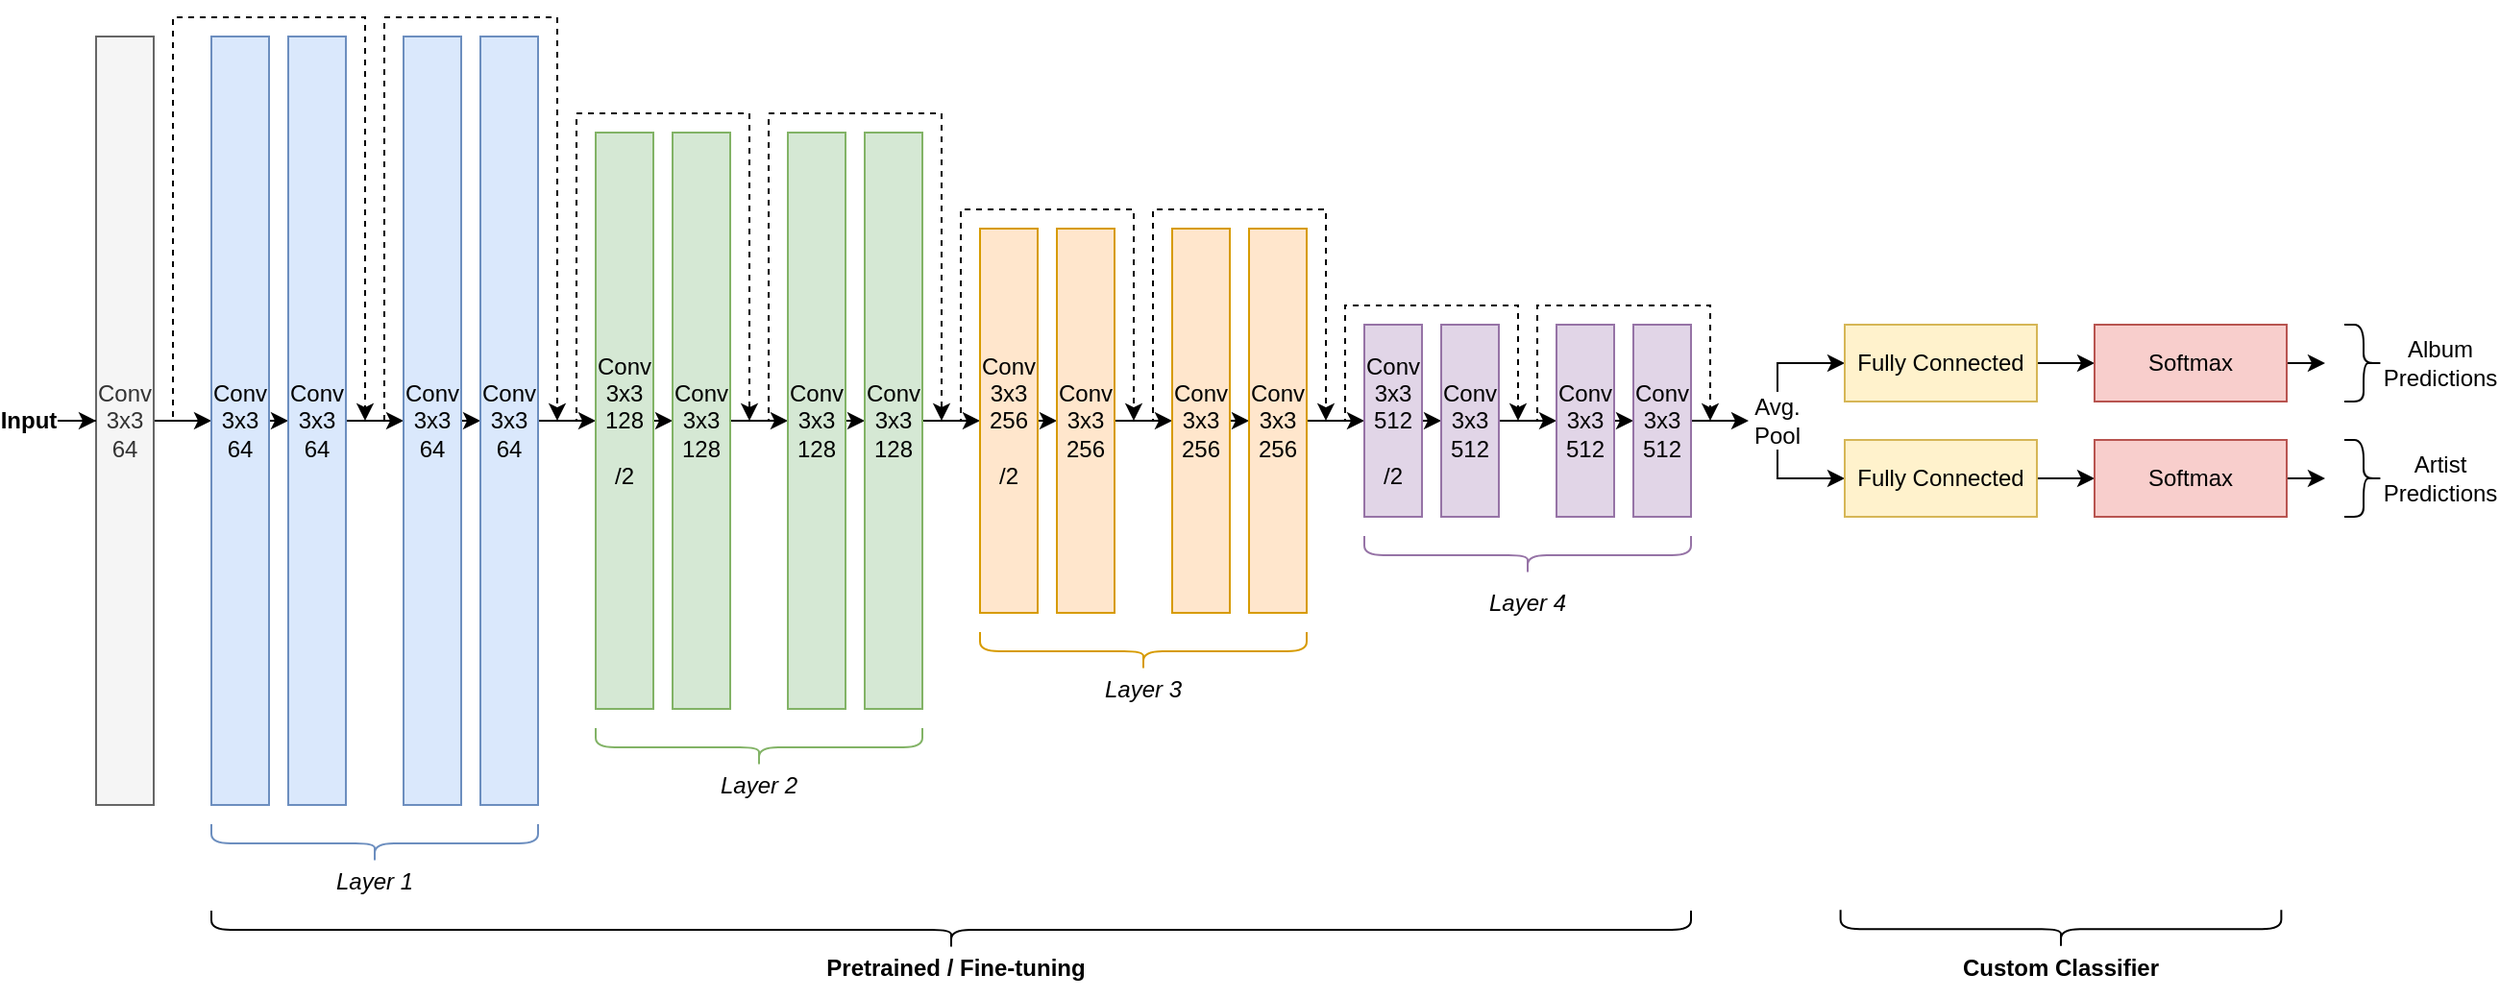 <mxfile version="26.2.14">
  <diagram name="Page-1" id="tnv9n79VqI7hQDUwdvjI">
    <mxGraphModel dx="1678" dy="893" grid="1" gridSize="10" guides="1" tooltips="1" connect="1" arrows="1" fold="1" page="1" pageScale="1" pageWidth="850" pageHeight="1100" math="0" shadow="0">
      <root>
        <mxCell id="0" />
        <mxCell id="1" parent="0" />
        <mxCell id="hMEnsq1SfWotsO9ItwzC-26" style="edgeStyle=orthogonalEdgeStyle;rounded=0;orthogonalLoop=1;jettySize=auto;html=1;exitX=1;exitY=0.5;exitDx=0;exitDy=0;entryX=0;entryY=0.5;entryDx=0;entryDy=0;" edge="1" parent="1" source="hMEnsq1SfWotsO9ItwzC-1" target="hMEnsq1SfWotsO9ItwzC-4">
          <mxGeometry relative="1" as="geometry" />
        </mxCell>
        <mxCell id="hMEnsq1SfWotsO9ItwzC-55" style="edgeStyle=orthogonalEdgeStyle;rounded=0;orthogonalLoop=1;jettySize=auto;html=1;exitX=1;exitY=0.5;exitDx=0;exitDy=0;strokeWidth=1;dashed=1;" edge="1" parent="1" source="hMEnsq1SfWotsO9ItwzC-1">
          <mxGeometry relative="1" as="geometry">
            <mxPoint x="190" y="240" as="targetPoint" />
            <Array as="points">
              <mxPoint x="90" y="240" />
              <mxPoint x="90" y="30" />
              <mxPoint x="190" y="30" />
              <mxPoint x="190" y="240" />
            </Array>
          </mxGeometry>
        </mxCell>
        <mxCell id="hMEnsq1SfWotsO9ItwzC-1" value="&lt;div&gt;Conv&lt;/div&gt;&lt;div&gt;3x3&lt;/div&gt;&lt;div&gt;64&lt;/div&gt;" style="rounded=0;whiteSpace=wrap;html=1;fillColor=#f5f5f5;fontColor=#333333;strokeColor=#666666;" vertex="1" parent="1">
          <mxGeometry x="50" y="40" width="30" height="400" as="geometry" />
        </mxCell>
        <mxCell id="hMEnsq1SfWotsO9ItwzC-3" style="edgeStyle=orthogonalEdgeStyle;rounded=0;orthogonalLoop=1;jettySize=auto;html=1;entryX=0;entryY=0.5;entryDx=0;entryDy=0;" edge="1" parent="1" source="hMEnsq1SfWotsO9ItwzC-2" target="hMEnsq1SfWotsO9ItwzC-1">
          <mxGeometry relative="1" as="geometry" />
        </mxCell>
        <mxCell id="hMEnsq1SfWotsO9ItwzC-2" value="Input" style="text;html=1;align=center;verticalAlign=middle;whiteSpace=wrap;rounded=0;fontStyle=1" vertex="1" parent="1">
          <mxGeometry y="225" width="30" height="30" as="geometry" />
        </mxCell>
        <mxCell id="hMEnsq1SfWotsO9ItwzC-28" style="edgeStyle=orthogonalEdgeStyle;rounded=0;orthogonalLoop=1;jettySize=auto;html=1;exitX=1;exitY=0.5;exitDx=0;exitDy=0;entryX=0;entryY=0.5;entryDx=0;entryDy=0;" edge="1" parent="1" source="hMEnsq1SfWotsO9ItwzC-4" target="hMEnsq1SfWotsO9ItwzC-5">
          <mxGeometry relative="1" as="geometry" />
        </mxCell>
        <mxCell id="hMEnsq1SfWotsO9ItwzC-4" value="&lt;div&gt;Conv&lt;/div&gt;&lt;div&gt;3x3&lt;/div&gt;&lt;div&gt;64&lt;/div&gt;" style="rounded=0;whiteSpace=wrap;html=1;fillColor=#dae8fc;strokeColor=#6c8ebf;" vertex="1" parent="1">
          <mxGeometry x="110" y="40" width="30" height="400" as="geometry" />
        </mxCell>
        <mxCell id="hMEnsq1SfWotsO9ItwzC-29" style="edgeStyle=orthogonalEdgeStyle;rounded=0;orthogonalLoop=1;jettySize=auto;html=1;exitX=1;exitY=0.5;exitDx=0;exitDy=0;entryX=0;entryY=0.5;entryDx=0;entryDy=0;" edge="1" parent="1" source="hMEnsq1SfWotsO9ItwzC-5" target="hMEnsq1SfWotsO9ItwzC-6">
          <mxGeometry relative="1" as="geometry" />
        </mxCell>
        <mxCell id="hMEnsq1SfWotsO9ItwzC-58" style="edgeStyle=orthogonalEdgeStyle;rounded=0;orthogonalLoop=1;jettySize=auto;html=1;strokeWidth=1;dashed=1;startArrow=baseDash;startFill=0;" edge="1" parent="1">
          <mxGeometry relative="1" as="geometry">
            <mxPoint x="200" y="240" as="sourcePoint" />
            <mxPoint x="290" y="240" as="targetPoint" />
            <Array as="points">
              <mxPoint x="200" y="240" />
              <mxPoint x="200" y="30" />
              <mxPoint x="290" y="30" />
              <mxPoint x="290" y="240" />
            </Array>
          </mxGeometry>
        </mxCell>
        <mxCell id="hMEnsq1SfWotsO9ItwzC-5" value="&lt;div&gt;Conv&lt;/div&gt;&lt;div&gt;3x3&lt;/div&gt;&lt;div&gt;64&lt;/div&gt;" style="rounded=0;whiteSpace=wrap;html=1;fillColor=#dae8fc;strokeColor=#6c8ebf;" vertex="1" parent="1">
          <mxGeometry x="150" y="40" width="30" height="400" as="geometry" />
        </mxCell>
        <mxCell id="hMEnsq1SfWotsO9ItwzC-30" style="edgeStyle=orthogonalEdgeStyle;rounded=0;orthogonalLoop=1;jettySize=auto;html=1;exitX=1;exitY=0.5;exitDx=0;exitDy=0;entryX=0;entryY=0.5;entryDx=0;entryDy=0;" edge="1" parent="1" source="hMEnsq1SfWotsO9ItwzC-6" target="hMEnsq1SfWotsO9ItwzC-7">
          <mxGeometry relative="1" as="geometry" />
        </mxCell>
        <mxCell id="hMEnsq1SfWotsO9ItwzC-6" value="&lt;div&gt;Conv&lt;/div&gt;&lt;div&gt;3x3&lt;/div&gt;&lt;div&gt;64&lt;/div&gt;" style="rounded=0;whiteSpace=wrap;html=1;fillColor=#dae8fc;strokeColor=#6c8ebf;" vertex="1" parent="1">
          <mxGeometry x="210" y="40" width="30" height="400" as="geometry" />
        </mxCell>
        <mxCell id="hMEnsq1SfWotsO9ItwzC-31" style="edgeStyle=orthogonalEdgeStyle;rounded=0;orthogonalLoop=1;jettySize=auto;html=1;exitX=1;exitY=0.5;exitDx=0;exitDy=0;entryX=0;entryY=0.5;entryDx=0;entryDy=0;" edge="1" parent="1" source="hMEnsq1SfWotsO9ItwzC-7" target="hMEnsq1SfWotsO9ItwzC-8">
          <mxGeometry relative="1" as="geometry" />
        </mxCell>
        <mxCell id="hMEnsq1SfWotsO9ItwzC-59" style="edgeStyle=orthogonalEdgeStyle;rounded=0;orthogonalLoop=1;jettySize=auto;html=1;exitX=1;exitY=0.5;exitDx=0;exitDy=0;strokeWidth=1;dashed=1;" edge="1" parent="1" source="hMEnsq1SfWotsO9ItwzC-7">
          <mxGeometry relative="1" as="geometry">
            <mxPoint x="390" y="240" as="targetPoint" />
            <Array as="points">
              <mxPoint x="300" y="240" />
              <mxPoint x="300" y="80" />
              <mxPoint x="390" y="80" />
              <mxPoint x="390" y="240" />
            </Array>
          </mxGeometry>
        </mxCell>
        <mxCell id="hMEnsq1SfWotsO9ItwzC-7" value="&lt;div&gt;Conv&lt;/div&gt;&lt;div&gt;3x3&lt;/div&gt;&lt;div&gt;64&lt;/div&gt;" style="rounded=0;whiteSpace=wrap;html=1;fillColor=#dae8fc;strokeColor=#6c8ebf;" vertex="1" parent="1">
          <mxGeometry x="250" y="40" width="30" height="400" as="geometry" />
        </mxCell>
        <mxCell id="hMEnsq1SfWotsO9ItwzC-32" style="edgeStyle=orthogonalEdgeStyle;rounded=0;orthogonalLoop=1;jettySize=auto;html=1;exitX=1;exitY=0.5;exitDx=0;exitDy=0;entryX=0;entryY=0.5;entryDx=0;entryDy=0;" edge="1" parent="1" source="hMEnsq1SfWotsO9ItwzC-8" target="hMEnsq1SfWotsO9ItwzC-9">
          <mxGeometry relative="1" as="geometry" />
        </mxCell>
        <mxCell id="hMEnsq1SfWotsO9ItwzC-8" value="&lt;div&gt;Conv&lt;/div&gt;&lt;div&gt;3x3&lt;/div&gt;&lt;div&gt;128&lt;/div&gt;&lt;div&gt;&lt;br&gt;&lt;/div&gt;&lt;div&gt;/2&lt;/div&gt;" style="rounded=0;whiteSpace=wrap;html=1;fillColor=#d5e8d4;strokeColor=#82b366;" vertex="1" parent="1">
          <mxGeometry x="310" y="90" width="30" height="300" as="geometry" />
        </mxCell>
        <mxCell id="hMEnsq1SfWotsO9ItwzC-33" style="edgeStyle=orthogonalEdgeStyle;rounded=0;orthogonalLoop=1;jettySize=auto;html=1;exitX=1;exitY=0.5;exitDx=0;exitDy=0;entryX=0;entryY=0.5;entryDx=0;entryDy=0;" edge="1" parent="1" source="hMEnsq1SfWotsO9ItwzC-9" target="hMEnsq1SfWotsO9ItwzC-10">
          <mxGeometry relative="1" as="geometry" />
        </mxCell>
        <mxCell id="hMEnsq1SfWotsO9ItwzC-60" style="edgeStyle=orthogonalEdgeStyle;rounded=0;orthogonalLoop=1;jettySize=auto;html=1;exitX=1;exitY=0.5;exitDx=0;exitDy=0;dashed=1;" edge="1" parent="1" source="hMEnsq1SfWotsO9ItwzC-9">
          <mxGeometry relative="1" as="geometry">
            <mxPoint x="490" y="240" as="targetPoint" />
            <Array as="points">
              <mxPoint x="400" y="240" />
              <mxPoint x="400" y="80" />
              <mxPoint x="490" y="80" />
              <mxPoint x="490" y="240" />
            </Array>
          </mxGeometry>
        </mxCell>
        <mxCell id="hMEnsq1SfWotsO9ItwzC-9" value="&lt;br&gt;&lt;div&gt;Conv&lt;/div&gt;&lt;div&gt;3x3&lt;/div&gt;&lt;div&gt;128&lt;/div&gt;&lt;div&gt;&lt;br&gt;&lt;/div&gt;" style="rounded=0;whiteSpace=wrap;html=1;fillColor=#d5e8d4;strokeColor=#82b366;" vertex="1" parent="1">
          <mxGeometry x="350" y="90" width="30" height="300" as="geometry" />
        </mxCell>
        <mxCell id="hMEnsq1SfWotsO9ItwzC-34" style="edgeStyle=orthogonalEdgeStyle;rounded=0;orthogonalLoop=1;jettySize=auto;html=1;exitX=1;exitY=0.5;exitDx=0;exitDy=0;entryX=0;entryY=0.5;entryDx=0;entryDy=0;" edge="1" parent="1" source="hMEnsq1SfWotsO9ItwzC-10" target="hMEnsq1SfWotsO9ItwzC-11">
          <mxGeometry relative="1" as="geometry" />
        </mxCell>
        <mxCell id="hMEnsq1SfWotsO9ItwzC-10" value="&lt;br&gt;&lt;div&gt;Conv&lt;/div&gt;&lt;div&gt;3x3&lt;/div&gt;&lt;div&gt;128&lt;/div&gt;&lt;div&gt;&lt;br&gt;&lt;/div&gt;" style="rounded=0;whiteSpace=wrap;html=1;fillColor=#d5e8d4;strokeColor=#82b366;" vertex="1" parent="1">
          <mxGeometry x="410" y="90" width="30" height="300" as="geometry" />
        </mxCell>
        <mxCell id="hMEnsq1SfWotsO9ItwzC-35" style="edgeStyle=orthogonalEdgeStyle;rounded=0;orthogonalLoop=1;jettySize=auto;html=1;exitX=1;exitY=0.5;exitDx=0;exitDy=0;entryX=0;entryY=0.5;entryDx=0;entryDy=0;" edge="1" parent="1" source="hMEnsq1SfWotsO9ItwzC-11" target="hMEnsq1SfWotsO9ItwzC-12">
          <mxGeometry relative="1" as="geometry" />
        </mxCell>
        <mxCell id="hMEnsq1SfWotsO9ItwzC-62" style="edgeStyle=orthogonalEdgeStyle;rounded=0;orthogonalLoop=1;jettySize=auto;html=1;exitX=1;exitY=0.5;exitDx=0;exitDy=0;dashed=1;" edge="1" parent="1" source="hMEnsq1SfWotsO9ItwzC-11">
          <mxGeometry relative="1" as="geometry">
            <mxPoint x="590" y="240" as="targetPoint" />
            <Array as="points">
              <mxPoint x="500" y="240" />
              <mxPoint x="500" y="130" />
              <mxPoint x="590" y="130" />
              <mxPoint x="590" y="240" />
            </Array>
          </mxGeometry>
        </mxCell>
        <mxCell id="hMEnsq1SfWotsO9ItwzC-11" value="&lt;br&gt;&lt;div&gt;Conv&lt;/div&gt;&lt;div&gt;3x3&lt;/div&gt;&lt;div&gt;128&lt;/div&gt;&lt;div&gt;&lt;br&gt;&lt;/div&gt;" style="rounded=0;whiteSpace=wrap;html=1;fillColor=#d5e8d4;strokeColor=#82b366;" vertex="1" parent="1">
          <mxGeometry x="450" y="90" width="30" height="300" as="geometry" />
        </mxCell>
        <mxCell id="hMEnsq1SfWotsO9ItwzC-36" style="edgeStyle=orthogonalEdgeStyle;rounded=0;orthogonalLoop=1;jettySize=auto;html=1;exitX=1;exitY=0.5;exitDx=0;exitDy=0;entryX=0;entryY=0.5;entryDx=0;entryDy=0;" edge="1" parent="1" source="hMEnsq1SfWotsO9ItwzC-12" target="hMEnsq1SfWotsO9ItwzC-13">
          <mxGeometry relative="1" as="geometry" />
        </mxCell>
        <mxCell id="hMEnsq1SfWotsO9ItwzC-12" value="&lt;div&gt;Conv&lt;/div&gt;&lt;div&gt;3x3&lt;/div&gt;&lt;div&gt;256&lt;/div&gt;&lt;div&gt;&lt;br&gt;&lt;/div&gt;&lt;div&gt;/2&lt;/div&gt;" style="rounded=0;whiteSpace=wrap;html=1;fillColor=#ffe6cc;strokeColor=#d79b00;" vertex="1" parent="1">
          <mxGeometry x="510" y="140" width="30" height="200" as="geometry" />
        </mxCell>
        <mxCell id="hMEnsq1SfWotsO9ItwzC-37" style="edgeStyle=orthogonalEdgeStyle;rounded=0;orthogonalLoop=1;jettySize=auto;html=1;exitX=1;exitY=0.5;exitDx=0;exitDy=0;entryX=0;entryY=0.5;entryDx=0;entryDy=0;" edge="1" parent="1" source="hMEnsq1SfWotsO9ItwzC-13" target="hMEnsq1SfWotsO9ItwzC-14">
          <mxGeometry relative="1" as="geometry" />
        </mxCell>
        <mxCell id="hMEnsq1SfWotsO9ItwzC-63" style="edgeStyle=orthogonalEdgeStyle;rounded=0;orthogonalLoop=1;jettySize=auto;html=1;exitX=1;exitY=0.5;exitDx=0;exitDy=0;dashed=1;" edge="1" parent="1" source="hMEnsq1SfWotsO9ItwzC-13">
          <mxGeometry relative="1" as="geometry">
            <mxPoint x="690" y="240" as="targetPoint" />
            <Array as="points">
              <mxPoint x="600" y="240" />
              <mxPoint x="600" y="130" />
              <mxPoint x="690" y="130" />
              <mxPoint x="690" y="240" />
            </Array>
          </mxGeometry>
        </mxCell>
        <mxCell id="hMEnsq1SfWotsO9ItwzC-13" value="&lt;br&gt;&lt;div&gt;Conv&lt;/div&gt;&lt;div&gt;3x3&lt;/div&gt;&lt;div&gt;256&lt;/div&gt;&lt;div&gt;&lt;br&gt;&lt;/div&gt;" style="rounded=0;whiteSpace=wrap;html=1;fillColor=#ffe6cc;strokeColor=#d79b00;" vertex="1" parent="1">
          <mxGeometry x="550" y="140" width="30" height="200" as="geometry" />
        </mxCell>
        <mxCell id="hMEnsq1SfWotsO9ItwzC-38" style="edgeStyle=orthogonalEdgeStyle;rounded=0;orthogonalLoop=1;jettySize=auto;html=1;exitX=1;exitY=0.5;exitDx=0;exitDy=0;entryX=0;entryY=0.5;entryDx=0;entryDy=0;" edge="1" parent="1" source="hMEnsq1SfWotsO9ItwzC-14" target="hMEnsq1SfWotsO9ItwzC-15">
          <mxGeometry relative="1" as="geometry" />
        </mxCell>
        <mxCell id="hMEnsq1SfWotsO9ItwzC-14" value="&lt;br&gt;&lt;div&gt;Conv&lt;/div&gt;&lt;div&gt;3x3&lt;/div&gt;&lt;div&gt;256&lt;/div&gt;&lt;div&gt;&lt;br&gt;&lt;/div&gt;" style="rounded=0;whiteSpace=wrap;html=1;fillColor=#ffe6cc;strokeColor=#d79b00;" vertex="1" parent="1">
          <mxGeometry x="610" y="140" width="30" height="200" as="geometry" />
        </mxCell>
        <mxCell id="hMEnsq1SfWotsO9ItwzC-39" style="edgeStyle=orthogonalEdgeStyle;rounded=0;orthogonalLoop=1;jettySize=auto;html=1;exitX=1;exitY=0.5;exitDx=0;exitDy=0;entryX=0;entryY=0.5;entryDx=0;entryDy=0;" edge="1" parent="1" source="hMEnsq1SfWotsO9ItwzC-15" target="hMEnsq1SfWotsO9ItwzC-16">
          <mxGeometry relative="1" as="geometry" />
        </mxCell>
        <mxCell id="hMEnsq1SfWotsO9ItwzC-66" style="edgeStyle=orthogonalEdgeStyle;rounded=0;orthogonalLoop=1;jettySize=auto;html=1;exitX=1;exitY=0.5;exitDx=0;exitDy=0;dashed=1;" edge="1" parent="1" source="hMEnsq1SfWotsO9ItwzC-15">
          <mxGeometry relative="1" as="geometry">
            <mxPoint x="790" y="240" as="targetPoint" />
            <Array as="points">
              <mxPoint x="700" y="240" />
              <mxPoint x="700" y="180" />
              <mxPoint x="790" y="180" />
              <mxPoint x="790" y="240" />
            </Array>
          </mxGeometry>
        </mxCell>
        <mxCell id="hMEnsq1SfWotsO9ItwzC-15" value="&lt;br&gt;&lt;div&gt;Conv&lt;/div&gt;&lt;div&gt;3x3&lt;/div&gt;&lt;div&gt;256&lt;/div&gt;&lt;div&gt;&lt;br&gt;&lt;/div&gt;" style="rounded=0;whiteSpace=wrap;html=1;fillColor=#ffe6cc;strokeColor=#d79b00;" vertex="1" parent="1">
          <mxGeometry x="650" y="140" width="30" height="200" as="geometry" />
        </mxCell>
        <mxCell id="hMEnsq1SfWotsO9ItwzC-40" style="edgeStyle=orthogonalEdgeStyle;rounded=0;orthogonalLoop=1;jettySize=auto;html=1;exitX=1;exitY=0.5;exitDx=0;exitDy=0;entryX=0;entryY=0.5;entryDx=0;entryDy=0;" edge="1" parent="1" source="hMEnsq1SfWotsO9ItwzC-16" target="hMEnsq1SfWotsO9ItwzC-17">
          <mxGeometry relative="1" as="geometry" />
        </mxCell>
        <mxCell id="hMEnsq1SfWotsO9ItwzC-16" value="&lt;div&gt;Conv&lt;/div&gt;&lt;div&gt;3x3&lt;/div&gt;&lt;div&gt;512&lt;/div&gt;&lt;div&gt;&lt;br&gt;&lt;/div&gt;&lt;div&gt;/2&lt;/div&gt;" style="rounded=0;whiteSpace=wrap;html=1;fillColor=#e1d5e7;strokeColor=#9673a6;" vertex="1" parent="1">
          <mxGeometry x="710" y="190" width="30" height="100" as="geometry" />
        </mxCell>
        <mxCell id="hMEnsq1SfWotsO9ItwzC-41" style="edgeStyle=orthogonalEdgeStyle;rounded=0;orthogonalLoop=1;jettySize=auto;html=1;exitX=1;exitY=0.5;exitDx=0;exitDy=0;entryX=0;entryY=0.5;entryDx=0;entryDy=0;" edge="1" parent="1" source="hMEnsq1SfWotsO9ItwzC-17" target="hMEnsq1SfWotsO9ItwzC-18">
          <mxGeometry relative="1" as="geometry" />
        </mxCell>
        <mxCell id="hMEnsq1SfWotsO9ItwzC-68" style="edgeStyle=orthogonalEdgeStyle;rounded=0;orthogonalLoop=1;jettySize=auto;html=1;dashed=1;" edge="1" parent="1" source="hMEnsq1SfWotsO9ItwzC-17">
          <mxGeometry relative="1" as="geometry">
            <mxPoint x="890" y="240" as="targetPoint" />
            <Array as="points">
              <mxPoint x="800" y="240" />
              <mxPoint x="800" y="180" />
              <mxPoint x="890" y="180" />
              <mxPoint x="890" y="240" />
            </Array>
          </mxGeometry>
        </mxCell>
        <mxCell id="hMEnsq1SfWotsO9ItwzC-17" value="&lt;br&gt;&lt;div&gt;Conv&lt;/div&gt;&lt;div&gt;3x3&lt;/div&gt;&lt;div&gt;512&lt;br&gt;&lt;br&gt;&lt;/div&gt;" style="rounded=0;whiteSpace=wrap;html=1;fillColor=#e1d5e7;strokeColor=#9673a6;" vertex="1" parent="1">
          <mxGeometry x="750" y="190" width="30" height="100" as="geometry" />
        </mxCell>
        <mxCell id="hMEnsq1SfWotsO9ItwzC-42" style="edgeStyle=orthogonalEdgeStyle;rounded=0;orthogonalLoop=1;jettySize=auto;html=1;exitX=1;exitY=0.5;exitDx=0;exitDy=0;entryX=0;entryY=0.5;entryDx=0;entryDy=0;" edge="1" parent="1" source="hMEnsq1SfWotsO9ItwzC-18" target="hMEnsq1SfWotsO9ItwzC-19">
          <mxGeometry relative="1" as="geometry" />
        </mxCell>
        <mxCell id="hMEnsq1SfWotsO9ItwzC-18" value="&lt;div&gt;Conv&lt;/div&gt;&lt;div&gt;3x3&lt;/div&gt;&lt;div&gt;512&lt;/div&gt;" style="rounded=0;whiteSpace=wrap;html=1;fillColor=#e1d5e7;strokeColor=#9673a6;" vertex="1" parent="1">
          <mxGeometry x="810" y="190" width="30" height="100" as="geometry" />
        </mxCell>
        <mxCell id="hMEnsq1SfWotsO9ItwzC-21" value="" style="edgeStyle=orthogonalEdgeStyle;rounded=0;orthogonalLoop=1;jettySize=auto;html=1;" edge="1" parent="1" source="hMEnsq1SfWotsO9ItwzC-19" target="hMEnsq1SfWotsO9ItwzC-20">
          <mxGeometry relative="1" as="geometry" />
        </mxCell>
        <mxCell id="hMEnsq1SfWotsO9ItwzC-19" value="&lt;br&gt;&lt;div&gt;Conv&lt;/div&gt;&lt;div&gt;3x3&lt;/div&gt;&lt;div&gt;512&lt;br&gt;&lt;br&gt;&lt;/div&gt;" style="rounded=0;whiteSpace=wrap;html=1;fillColor=#e1d5e7;strokeColor=#9673a6;" vertex="1" parent="1">
          <mxGeometry x="850" y="190" width="30" height="100" as="geometry" />
        </mxCell>
        <mxCell id="hMEnsq1SfWotsO9ItwzC-96" style="edgeStyle=orthogonalEdgeStyle;rounded=0;orthogonalLoop=1;jettySize=auto;html=1;exitX=0.5;exitY=0;exitDx=0;exitDy=0;entryX=0;entryY=0.5;entryDx=0;entryDy=0;" edge="1" parent="1" source="hMEnsq1SfWotsO9ItwzC-20" target="hMEnsq1SfWotsO9ItwzC-22">
          <mxGeometry relative="1" as="geometry">
            <Array as="points">
              <mxPoint x="925" y="210" />
            </Array>
          </mxGeometry>
        </mxCell>
        <mxCell id="hMEnsq1SfWotsO9ItwzC-97" style="edgeStyle=orthogonalEdgeStyle;rounded=0;orthogonalLoop=1;jettySize=auto;html=1;entryX=0;entryY=0.5;entryDx=0;entryDy=0;" edge="1" parent="1" source="hMEnsq1SfWotsO9ItwzC-20" target="hMEnsq1SfWotsO9ItwzC-93">
          <mxGeometry relative="1" as="geometry">
            <Array as="points">
              <mxPoint x="925" y="270" />
            </Array>
          </mxGeometry>
        </mxCell>
        <mxCell id="hMEnsq1SfWotsO9ItwzC-20" value="&lt;div&gt;Avg.&lt;/div&gt;&lt;div&gt;Pool&lt;/div&gt;" style="text;html=1;align=center;verticalAlign=middle;whiteSpace=wrap;rounded=0;" vertex="1" parent="1">
          <mxGeometry x="910" y="225" width="30" height="30" as="geometry" />
        </mxCell>
        <mxCell id="hMEnsq1SfWotsO9ItwzC-48" value="" style="edgeStyle=orthogonalEdgeStyle;rounded=0;orthogonalLoop=1;jettySize=auto;html=1;" edge="1" parent="1" source="hMEnsq1SfWotsO9ItwzC-22" target="hMEnsq1SfWotsO9ItwzC-47">
          <mxGeometry relative="1" as="geometry" />
        </mxCell>
        <mxCell id="hMEnsq1SfWotsO9ItwzC-22" value="Fully Connected" style="rounded=0;whiteSpace=wrap;html=1;fillColor=#fff2cc;strokeColor=#d6b656;horizontal=1;" vertex="1" parent="1">
          <mxGeometry x="960" y="190" width="100" height="40" as="geometry" />
        </mxCell>
        <mxCell id="hMEnsq1SfWotsO9ItwzC-84" style="edgeStyle=orthogonalEdgeStyle;rounded=0;orthogonalLoop=1;jettySize=auto;html=1;exitX=1;exitY=0.5;exitDx=0;exitDy=0;" edge="1" parent="1" source="hMEnsq1SfWotsO9ItwzC-47">
          <mxGeometry relative="1" as="geometry">
            <mxPoint x="1210" y="210.143" as="targetPoint" />
          </mxGeometry>
        </mxCell>
        <mxCell id="hMEnsq1SfWotsO9ItwzC-47" value="Softmax" style="rounded=0;whiteSpace=wrap;html=1;fillColor=#f8cecc;strokeColor=#b85450;horizontal=1;" vertex="1" parent="1">
          <mxGeometry x="1090" y="190" width="100" height="40" as="geometry" />
        </mxCell>
        <mxCell id="hMEnsq1SfWotsO9ItwzC-70" value="" style="shape=curlyBracket;whiteSpace=wrap;html=1;rounded=1;flipH=1;labelPosition=right;verticalLabelPosition=middle;align=left;verticalAlign=middle;rotation=90;fillColor=#dae8fc;strokeColor=#6c8ebf;" vertex="1" parent="1">
          <mxGeometry x="185" y="375" width="20" height="170" as="geometry" />
        </mxCell>
        <mxCell id="hMEnsq1SfWotsO9ItwzC-71" value="" style="shape=curlyBracket;whiteSpace=wrap;html=1;rounded=1;flipH=1;labelPosition=right;verticalLabelPosition=middle;align=left;verticalAlign=middle;rotation=90;fillColor=#d5e8d4;strokeColor=#82b366;" vertex="1" parent="1">
          <mxGeometry x="385" y="325" width="20" height="170" as="geometry" />
        </mxCell>
        <mxCell id="hMEnsq1SfWotsO9ItwzC-72" value="" style="shape=curlyBracket;whiteSpace=wrap;html=1;rounded=1;flipH=1;labelPosition=right;verticalLabelPosition=middle;align=left;verticalAlign=middle;rotation=90;fillColor=#ffe6cc;strokeColor=#d79b00;" vertex="1" parent="1">
          <mxGeometry x="585" y="275" width="20" height="170" as="geometry" />
        </mxCell>
        <mxCell id="hMEnsq1SfWotsO9ItwzC-73" value="" style="shape=curlyBracket;whiteSpace=wrap;html=1;rounded=1;flipH=1;labelPosition=right;verticalLabelPosition=middle;align=left;verticalAlign=middle;rotation=90;fillColor=#e1d5e7;strokeColor=#9673a6;" vertex="1" parent="1">
          <mxGeometry x="785" y="225" width="20" height="170" as="geometry" />
        </mxCell>
        <mxCell id="hMEnsq1SfWotsO9ItwzC-75" value="Layer 1" style="text;html=1;align=center;verticalAlign=middle;whiteSpace=wrap;rounded=0;fontStyle=2" vertex="1" parent="1">
          <mxGeometry x="165" y="465" width="60" height="30" as="geometry" />
        </mxCell>
        <mxCell id="hMEnsq1SfWotsO9ItwzC-76" value="&lt;div&gt;Layer 2&lt;/div&gt;" style="text;html=1;align=center;verticalAlign=middle;whiteSpace=wrap;rounded=0;fontStyle=2" vertex="1" parent="1">
          <mxGeometry x="365" y="415" width="60" height="30" as="geometry" />
        </mxCell>
        <mxCell id="hMEnsq1SfWotsO9ItwzC-78" value="&lt;div&gt;Layer 3&lt;/div&gt;" style="text;html=1;align=center;verticalAlign=middle;whiteSpace=wrap;rounded=0;fontStyle=2" vertex="1" parent="1">
          <mxGeometry x="565" y="365" width="60" height="30" as="geometry" />
        </mxCell>
        <mxCell id="hMEnsq1SfWotsO9ItwzC-79" value="&lt;div&gt;Layer 4&lt;/div&gt;" style="text;html=1;align=center;verticalAlign=middle;whiteSpace=wrap;rounded=0;fontStyle=2" vertex="1" parent="1">
          <mxGeometry x="765" y="320" width="60" height="30" as="geometry" />
        </mxCell>
        <mxCell id="hMEnsq1SfWotsO9ItwzC-80" value="" style="shape=curlyBracket;whiteSpace=wrap;html=1;rounded=1;flipH=1;labelPosition=right;verticalLabelPosition=middle;align=left;verticalAlign=middle;rotation=90;" vertex="1" parent="1">
          <mxGeometry x="485" y="120" width="20" height="770" as="geometry" />
        </mxCell>
        <mxCell id="hMEnsq1SfWotsO9ItwzC-81" value="Pretrained / Fine-tuning" style="text;html=1;align=center;verticalAlign=middle;whiteSpace=wrap;rounded=0;fontStyle=1" vertex="1" parent="1">
          <mxGeometry x="415" y="510" width="165" height="30" as="geometry" />
        </mxCell>
        <mxCell id="hMEnsq1SfWotsO9ItwzC-82" value="" style="shape=curlyBracket;whiteSpace=wrap;html=1;rounded=1;flipH=1;labelPosition=right;verticalLabelPosition=middle;align=left;verticalAlign=middle;rotation=90;" vertex="1" parent="1">
          <mxGeometry x="1062.5" y="390" width="20" height="229.37" as="geometry" />
        </mxCell>
        <mxCell id="hMEnsq1SfWotsO9ItwzC-83" value="Custom Classifier" style="text;html=1;align=center;verticalAlign=middle;whiteSpace=wrap;rounded=0;fontStyle=1" vertex="1" parent="1">
          <mxGeometry x="1010" y="510.0" width="125" height="30" as="geometry" />
        </mxCell>
        <mxCell id="hMEnsq1SfWotsO9ItwzC-92" value="" style="edgeStyle=orthogonalEdgeStyle;rounded=0;orthogonalLoop=1;jettySize=auto;html=1;" edge="1" parent="1" source="hMEnsq1SfWotsO9ItwzC-93" target="hMEnsq1SfWotsO9ItwzC-95">
          <mxGeometry relative="1" as="geometry" />
        </mxCell>
        <mxCell id="hMEnsq1SfWotsO9ItwzC-93" value="Fully Connected" style="rounded=0;whiteSpace=wrap;html=1;fillColor=#fff2cc;strokeColor=#d6b656;horizontal=1;" vertex="1" parent="1">
          <mxGeometry x="960" y="250" width="100" height="40" as="geometry" />
        </mxCell>
        <mxCell id="hMEnsq1SfWotsO9ItwzC-94" style="edgeStyle=orthogonalEdgeStyle;rounded=0;orthogonalLoop=1;jettySize=auto;html=1;exitX=1;exitY=0.5;exitDx=0;exitDy=0;" edge="1" parent="1" source="hMEnsq1SfWotsO9ItwzC-95">
          <mxGeometry relative="1" as="geometry">
            <mxPoint x="1210" y="270.143" as="targetPoint" />
          </mxGeometry>
        </mxCell>
        <mxCell id="hMEnsq1SfWotsO9ItwzC-95" value="Softmax" style="rounded=0;whiteSpace=wrap;html=1;fillColor=#f8cecc;strokeColor=#b85450;horizontal=1;" vertex="1" parent="1">
          <mxGeometry x="1090" y="250" width="100" height="40" as="geometry" />
        </mxCell>
        <mxCell id="hMEnsq1SfWotsO9ItwzC-98" value="" style="shape=curlyBracket;whiteSpace=wrap;html=1;rounded=1;flipH=1;labelPosition=right;verticalLabelPosition=middle;align=left;verticalAlign=middle;" vertex="1" parent="1">
          <mxGeometry x="1220" y="190" width="20" height="40" as="geometry" />
        </mxCell>
        <mxCell id="hMEnsq1SfWotsO9ItwzC-99" value="" style="shape=curlyBracket;whiteSpace=wrap;html=1;rounded=1;flipH=1;labelPosition=right;verticalLabelPosition=middle;align=left;verticalAlign=middle;" vertex="1" parent="1">
          <mxGeometry x="1220" y="250" width="20" height="40" as="geometry" />
        </mxCell>
        <mxCell id="hMEnsq1SfWotsO9ItwzC-100" value="Album Predictions" style="text;html=1;align=center;verticalAlign=middle;whiteSpace=wrap;rounded=0;" vertex="1" parent="1">
          <mxGeometry x="1240" y="195" width="60" height="30" as="geometry" />
        </mxCell>
        <mxCell id="hMEnsq1SfWotsO9ItwzC-101" value="Artist Predictions" style="text;html=1;align=center;verticalAlign=middle;whiteSpace=wrap;rounded=0;" vertex="1" parent="1">
          <mxGeometry x="1240" y="255" width="60" height="30" as="geometry" />
        </mxCell>
      </root>
    </mxGraphModel>
  </diagram>
</mxfile>
